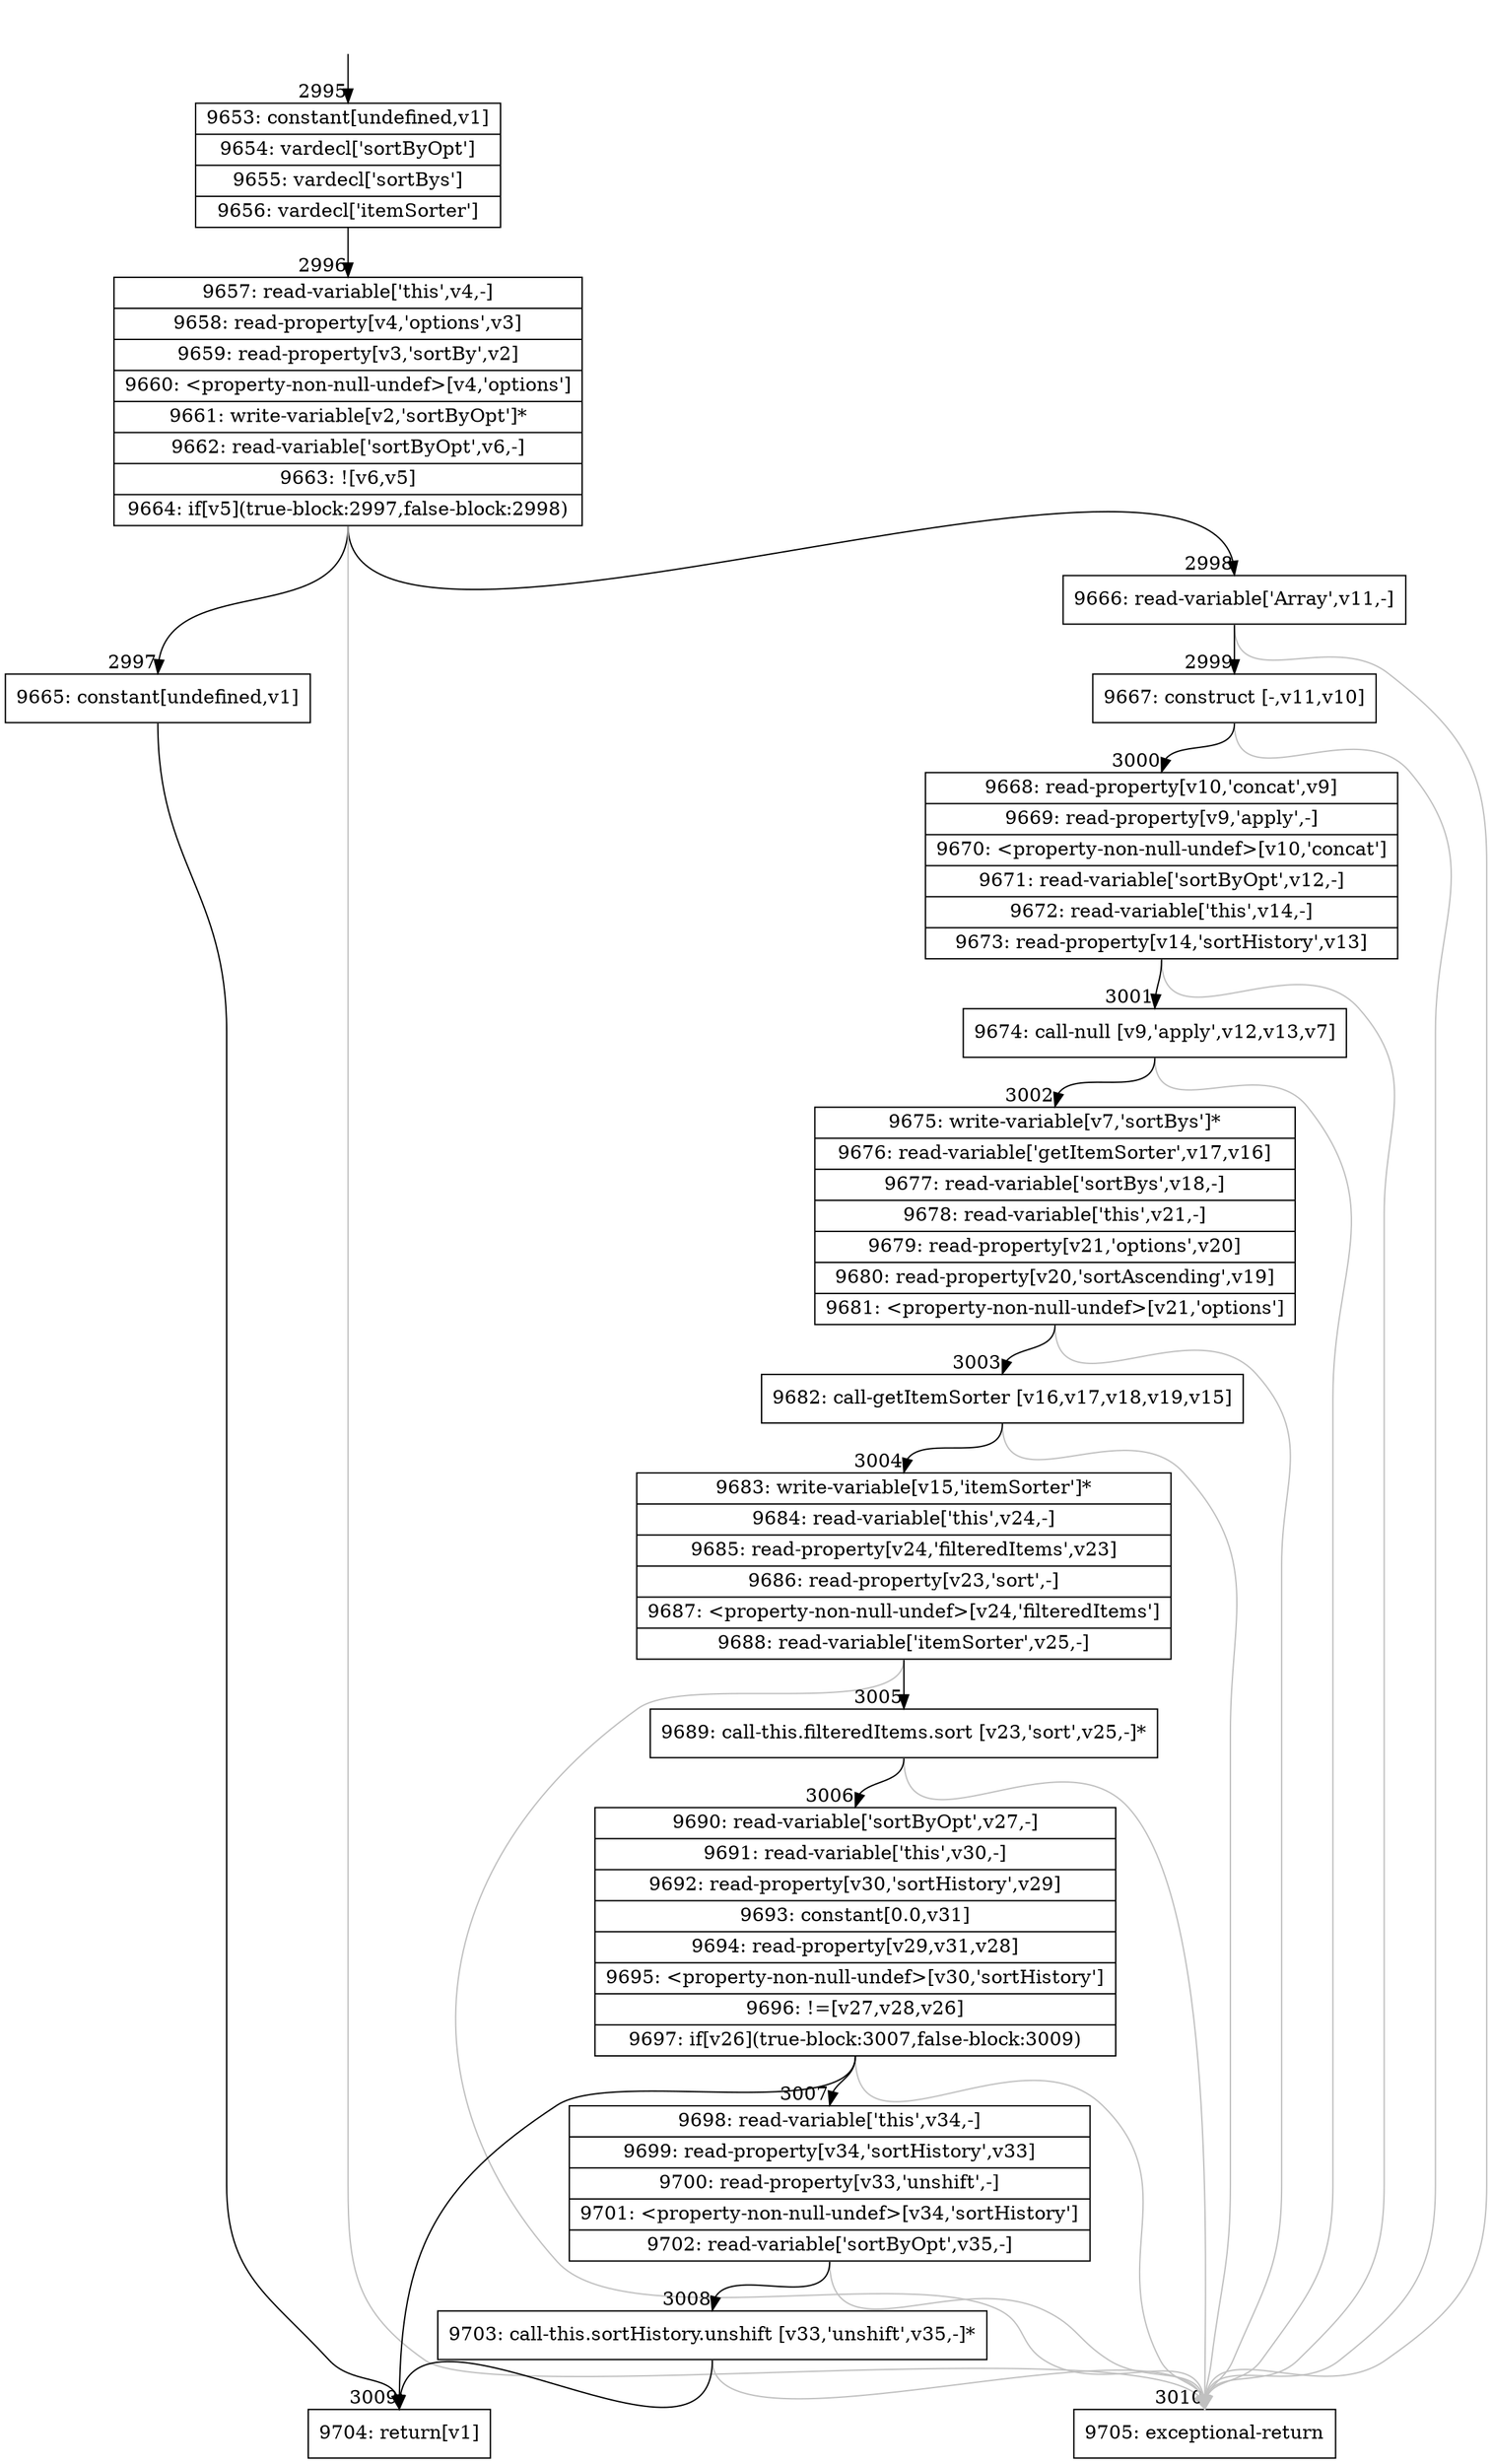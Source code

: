 digraph {
rankdir="TD"
BB_entry282[shape=none,label=""];
BB_entry282 -> BB2995 [tailport=s, headport=n, headlabel="    2995"]
BB2995 [shape=record label="{9653: constant[undefined,v1]|9654: vardecl['sortByOpt']|9655: vardecl['sortBys']|9656: vardecl['itemSorter']}" ] 
BB2995 -> BB2996 [tailport=s, headport=n, headlabel="      2996"]
BB2996 [shape=record label="{9657: read-variable['this',v4,-]|9658: read-property[v4,'options',v3]|9659: read-property[v3,'sortBy',v2]|9660: \<property-non-null-undef\>[v4,'options']|9661: write-variable[v2,'sortByOpt']*|9662: read-variable['sortByOpt',v6,-]|9663: ![v6,v5]|9664: if[v5](true-block:2997,false-block:2998)}" ] 
BB2996 -> BB2997 [tailport=s, headport=n, headlabel="      2997"]
BB2996 -> BB2998 [tailport=s, headport=n, headlabel="      2998"]
BB2996 -> BB3010 [tailport=s, headport=n, color=gray, headlabel="      3010"]
BB2997 [shape=record label="{9665: constant[undefined,v1]}" ] 
BB2997 -> BB3009 [tailport=s, headport=n, headlabel="      3009"]
BB2998 [shape=record label="{9666: read-variable['Array',v11,-]}" ] 
BB2998 -> BB2999 [tailport=s, headport=n, headlabel="      2999"]
BB2998 -> BB3010 [tailport=s, headport=n, color=gray]
BB2999 [shape=record label="{9667: construct [-,v11,v10]}" ] 
BB2999 -> BB3000 [tailport=s, headport=n, headlabel="      3000"]
BB2999 -> BB3010 [tailport=s, headport=n, color=gray]
BB3000 [shape=record label="{9668: read-property[v10,'concat',v9]|9669: read-property[v9,'apply',-]|9670: \<property-non-null-undef\>[v10,'concat']|9671: read-variable['sortByOpt',v12,-]|9672: read-variable['this',v14,-]|9673: read-property[v14,'sortHistory',v13]}" ] 
BB3000 -> BB3001 [tailport=s, headport=n, headlabel="      3001"]
BB3000 -> BB3010 [tailport=s, headport=n, color=gray]
BB3001 [shape=record label="{9674: call-null [v9,'apply',v12,v13,v7]}" ] 
BB3001 -> BB3002 [tailport=s, headport=n, headlabel="      3002"]
BB3001 -> BB3010 [tailport=s, headport=n, color=gray]
BB3002 [shape=record label="{9675: write-variable[v7,'sortBys']*|9676: read-variable['getItemSorter',v17,v16]|9677: read-variable['sortBys',v18,-]|9678: read-variable['this',v21,-]|9679: read-property[v21,'options',v20]|9680: read-property[v20,'sortAscending',v19]|9681: \<property-non-null-undef\>[v21,'options']}" ] 
BB3002 -> BB3003 [tailport=s, headport=n, headlabel="      3003"]
BB3002 -> BB3010 [tailport=s, headport=n, color=gray]
BB3003 [shape=record label="{9682: call-getItemSorter [v16,v17,v18,v19,v15]}" ] 
BB3003 -> BB3004 [tailport=s, headport=n, headlabel="      3004"]
BB3003 -> BB3010 [tailport=s, headport=n, color=gray]
BB3004 [shape=record label="{9683: write-variable[v15,'itemSorter']*|9684: read-variable['this',v24,-]|9685: read-property[v24,'filteredItems',v23]|9686: read-property[v23,'sort',-]|9687: \<property-non-null-undef\>[v24,'filteredItems']|9688: read-variable['itemSorter',v25,-]}" ] 
BB3004 -> BB3005 [tailport=s, headport=n, headlabel="      3005"]
BB3004 -> BB3010 [tailport=s, headport=n, color=gray]
BB3005 [shape=record label="{9689: call-this.filteredItems.sort [v23,'sort',v25,-]*}" ] 
BB3005 -> BB3006 [tailport=s, headport=n, headlabel="      3006"]
BB3005 -> BB3010 [tailport=s, headport=n, color=gray]
BB3006 [shape=record label="{9690: read-variable['sortByOpt',v27,-]|9691: read-variable['this',v30,-]|9692: read-property[v30,'sortHistory',v29]|9693: constant[0.0,v31]|9694: read-property[v29,v31,v28]|9695: \<property-non-null-undef\>[v30,'sortHistory']|9696: !=[v27,v28,v26]|9697: if[v26](true-block:3007,false-block:3009)}" ] 
BB3006 -> BB3007 [tailport=s, headport=n, headlabel="      3007"]
BB3006 -> BB3009 [tailport=s, headport=n]
BB3006 -> BB3010 [tailport=s, headport=n, color=gray]
BB3007 [shape=record label="{9698: read-variable['this',v34,-]|9699: read-property[v34,'sortHistory',v33]|9700: read-property[v33,'unshift',-]|9701: \<property-non-null-undef\>[v34,'sortHistory']|9702: read-variable['sortByOpt',v35,-]}" ] 
BB3007 -> BB3008 [tailport=s, headport=n, headlabel="      3008"]
BB3007 -> BB3010 [tailport=s, headport=n, color=gray]
BB3008 [shape=record label="{9703: call-this.sortHistory.unshift [v33,'unshift',v35,-]*}" ] 
BB3008 -> BB3009 [tailport=s, headport=n]
BB3008 -> BB3010 [tailport=s, headport=n, color=gray]
BB3009 [shape=record label="{9704: return[v1]}" ] 
BB3010 [shape=record label="{9705: exceptional-return}" ] 
//#$~ 4058
}
